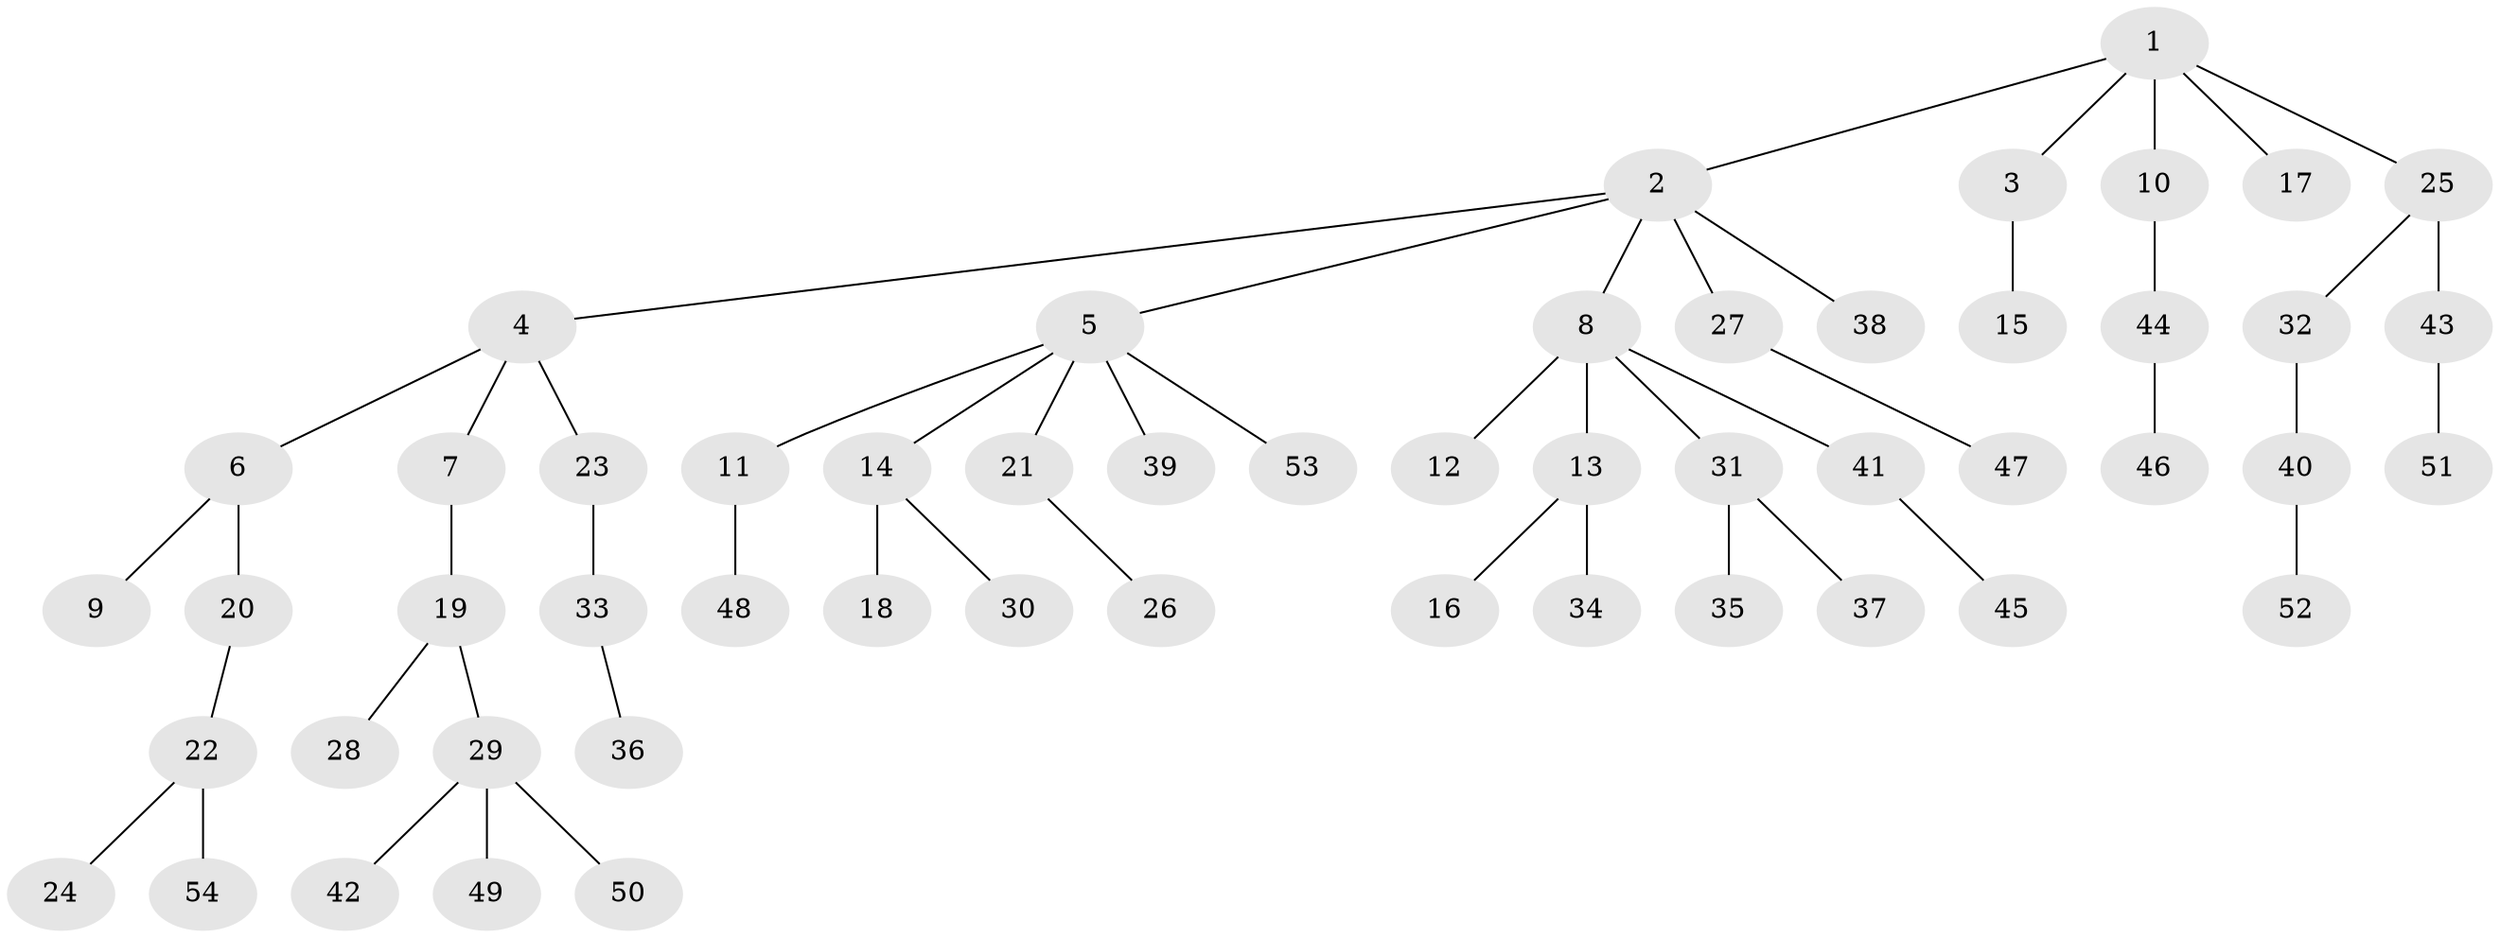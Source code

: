 // Generated by graph-tools (version 1.1) at 2025/53/03/09/25 04:53:23]
// undirected, 54 vertices, 53 edges
graph export_dot {
graph [start="1"]
  node [color=gray90,style=filled];
  1;
  2;
  3;
  4;
  5;
  6;
  7;
  8;
  9;
  10;
  11;
  12;
  13;
  14;
  15;
  16;
  17;
  18;
  19;
  20;
  21;
  22;
  23;
  24;
  25;
  26;
  27;
  28;
  29;
  30;
  31;
  32;
  33;
  34;
  35;
  36;
  37;
  38;
  39;
  40;
  41;
  42;
  43;
  44;
  45;
  46;
  47;
  48;
  49;
  50;
  51;
  52;
  53;
  54;
  1 -- 2;
  1 -- 3;
  1 -- 10;
  1 -- 17;
  1 -- 25;
  2 -- 4;
  2 -- 5;
  2 -- 8;
  2 -- 27;
  2 -- 38;
  3 -- 15;
  4 -- 6;
  4 -- 7;
  4 -- 23;
  5 -- 11;
  5 -- 14;
  5 -- 21;
  5 -- 39;
  5 -- 53;
  6 -- 9;
  6 -- 20;
  7 -- 19;
  8 -- 12;
  8 -- 13;
  8 -- 31;
  8 -- 41;
  10 -- 44;
  11 -- 48;
  13 -- 16;
  13 -- 34;
  14 -- 18;
  14 -- 30;
  19 -- 28;
  19 -- 29;
  20 -- 22;
  21 -- 26;
  22 -- 24;
  22 -- 54;
  23 -- 33;
  25 -- 32;
  25 -- 43;
  27 -- 47;
  29 -- 42;
  29 -- 49;
  29 -- 50;
  31 -- 35;
  31 -- 37;
  32 -- 40;
  33 -- 36;
  40 -- 52;
  41 -- 45;
  43 -- 51;
  44 -- 46;
}
